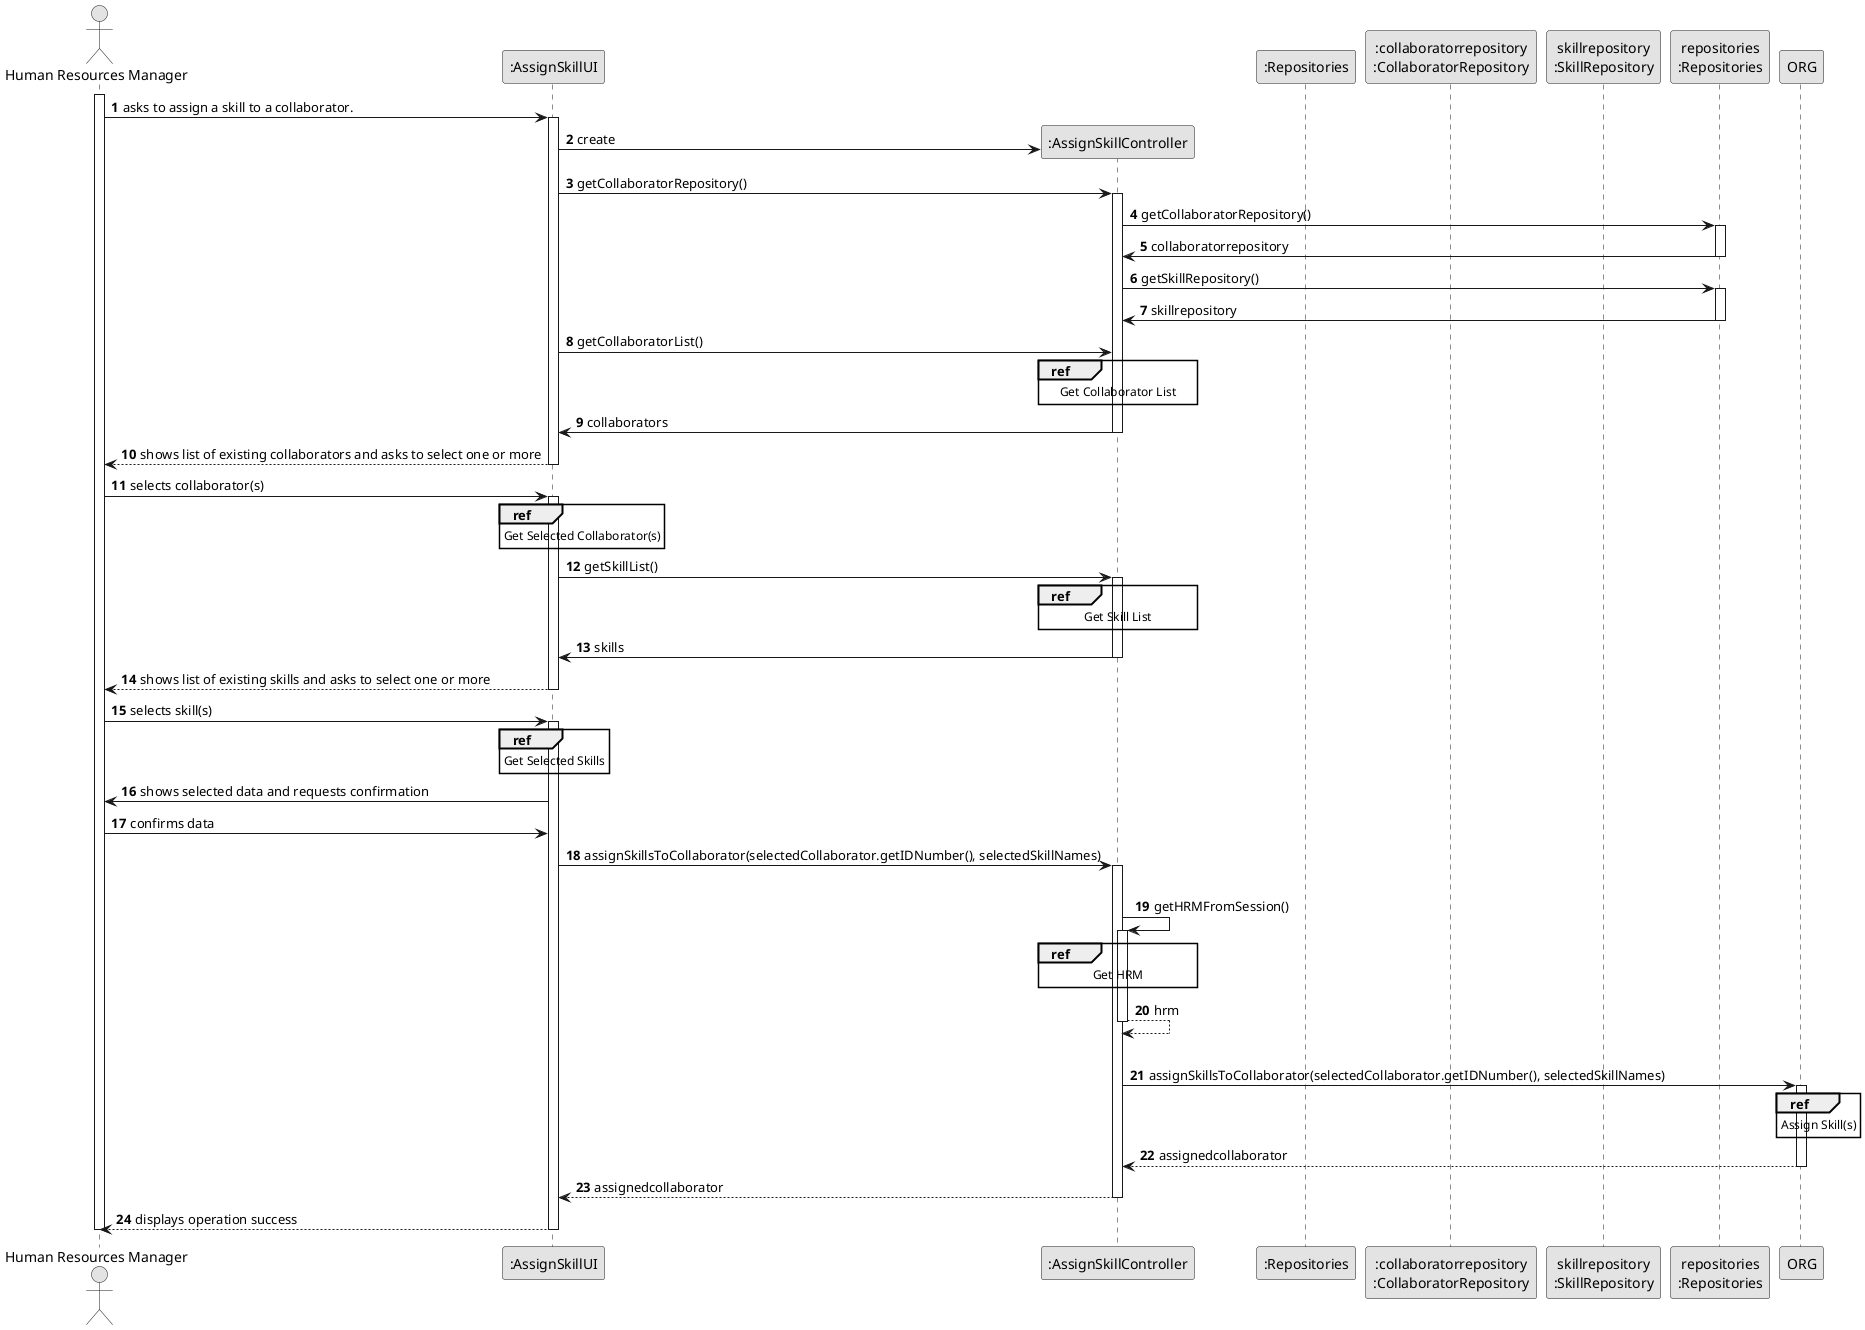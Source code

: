 @startuml
skinparam monochrome true
skinparam packageStyle rectangle
skinparam shadowing false

autonumber

'hide footbox
actor "Human Resources Manager" as ADM
participant ":AssignSkillUI" as UI
participant ":AssignSkillController" as CTRL
participant ":Repositories" as RepositorySingleton
participant ":collaboratorrepository\n:CollaboratorRepository" as CR
participant "skillrepository\n:SkillRepository" as SR
participant "repositories\n:Repositories" as PLAT
activate ADM

        ADM -> UI : asks to assign a skill to a collaborator.

        activate UI

'            UI --> ADM : requests data (name)
            'create CTRL
            UI -> CTRL** : create

                         UI -> CTRL : getCollaboratorRepository()
                         activate CTRL

                                 CTRL -> PLAT : getCollaboratorRepository()
                                         activate PLAT

                                     PLAT -> CTRL : collaboratorrepository
                                     deactivate PLAT

                                 CTRL -> PLAT : getSkillRepository()
                                         activate PLAT

                                     PLAT -> CTRL : skillrepository
                                     deactivate PLAT

            UI -> CTRL: getCollaboratorList()
        ref over CTRL
        Get Collaborator List
        end

        CTRL -> UI: collaborators
        deactivate CTRL

    UI --> ADM : shows list of existing collaborators and asks to select one or more
    deactivate UI

    ADM -> UI : selects collaborator(s)
    activate UI

        ref over UI
        Get Selected Collaborator(s)
        end


            UI -> CTRL: getSkillList()
            activate CTRL
        ref over CTRL
        Get Skill List
        end

        CTRL -> UI: skills
        deactivate CTRL


    UI --> ADM : shows list of existing skills and asks to select one or more
    deactivate UI


   ADM -> UI : selects skill(s)
   activate UI

        ref over UI
        Get Selected Skills
        end



   UI -> ADM : shows selected data and requests confirmation

   ADM -> UI : confirms data

   UI -> CTRL: assignSkillsToCollaborator(selectedCollaborator.getIDNumber(), selectedSkillNames)
   activate CTRL


            |||
            CTRL -> CTRL : getHRMFromSession()
            activate CTRL

            ref over CTRL
            Get HRM
            end

                CTRL --> CTRL : hrm
            deactivate CTRL

            |||
            CTRL -> ORG: assignSkillsToCollaborator(selectedCollaborator.getIDNumber(), selectedSkillNames)
            activate ORG



                    ref over ORG
                    Assign Skill(s)
                    end

                ORG --> CTRL : assignedcollaborator

            deactivate ORG

            CTRL --> UI: assignedcollaborator
            deactivate CTRL
            UI --> ADM: displays operation success
    deactivate UI

deactivate ADM

@enduml